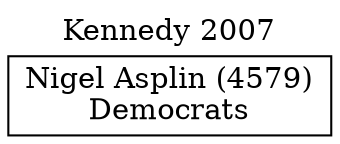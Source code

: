 // House preference flow
digraph "Nigel Asplin (4579)_Kennedy_2007" {
	graph [label="Kennedy 2007" labelloc=t mclimit=10]
	node [shape=box]
	"Nigel Asplin (4579)" [label="Nigel Asplin (4579)
Democrats"]
}
